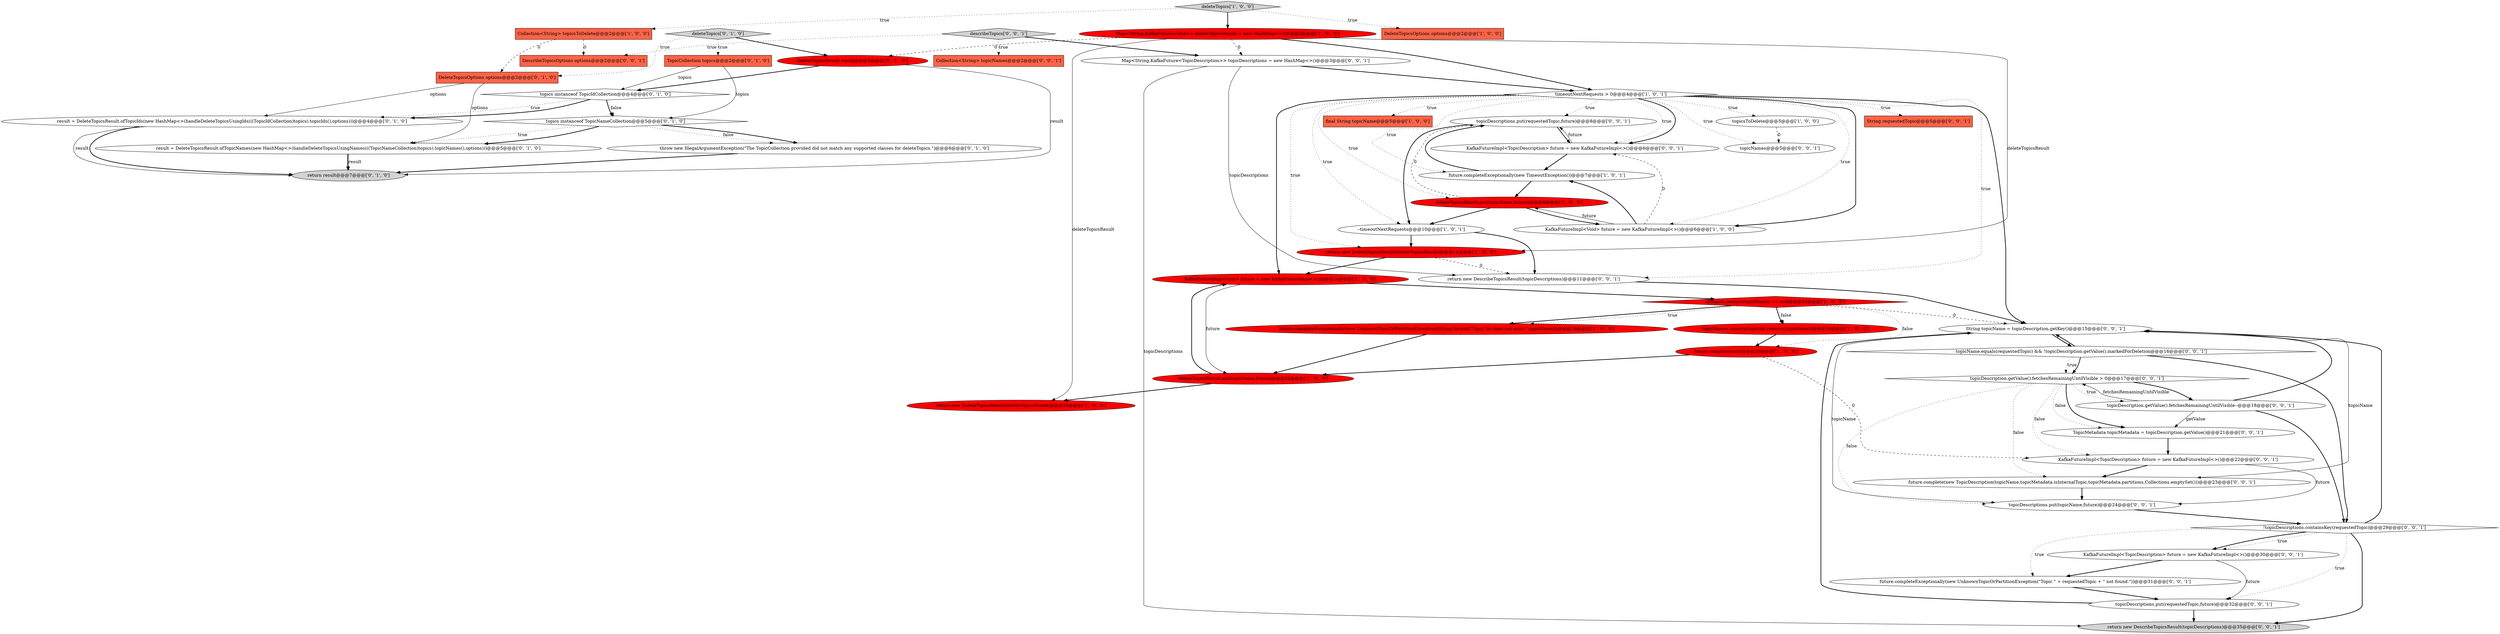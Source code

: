 digraph {
19 [style = filled, label = "return result@@@7@@@['0', '1', '0']", fillcolor = lightgray, shape = ellipse image = "AAA0AAABBB2BBB"];
42 [style = filled, label = "KafkaFutureImpl<TopicDescription> future = new KafkaFutureImpl<>()@@@22@@@['0', '0', '1']", fillcolor = white, shape = ellipse image = "AAA0AAABBB3BBB"];
31 [style = filled, label = "String requestedTopic@@@5@@@['0', '0', '1']", fillcolor = tomato, shape = box image = "AAA0AAABBB3BBB"];
4 [style = filled, label = "allTopics.remove(topicName) == null@@@15@@@['1', '0', '0']", fillcolor = red, shape = diamond image = "AAA1AAABBB1BBB"];
37 [style = filled, label = "topicName.equals(requestedTopic) && !topicDescription.getValue().markedForDeletion@@@16@@@['0', '0', '1']", fillcolor = white, shape = diamond image = "AAA0AAABBB3BBB"];
28 [style = filled, label = "DeleteTopicsResult result@@@3@@@['0', '1', '0']", fillcolor = red, shape = ellipse image = "AAA1AAABBB2BBB"];
39 [style = filled, label = "!topicDescriptions.containsKey(requestedTopic)@@@29@@@['0', '0', '1']", fillcolor = white, shape = diamond image = "AAA0AAABBB3BBB"];
45 [style = filled, label = "future.complete(new TopicDescription(topicName,topicMetadata.isInternalTopic,topicMetadata.partitions,Collections.emptySet()))@@@23@@@['0', '0', '1']", fillcolor = white, shape = ellipse image = "AAA0AAABBB3BBB"];
25 [style = filled, label = "DeleteTopicsOptions options@@@2@@@['0', '1', '0']", fillcolor = tomato, shape = box image = "AAA1AAABBB2BBB"];
26 [style = filled, label = "result = DeleteTopicsResult.ofTopicNames(new HashMap<>(handleDeleteTopicsUsingNames(((TopicNameCollection)topics).topicNames(),options)))@@@5@@@['0', '1', '0']", fillcolor = white, shape = ellipse image = "AAA0AAABBB2BBB"];
44 [style = filled, label = "DescribeTopicsOptions options@@@2@@@['0', '0', '1']", fillcolor = tomato, shape = box image = "AAA0AAABBB3BBB"];
20 [style = filled, label = "deleteTopics['0', '1', '0']", fillcolor = lightgray, shape = diamond image = "AAA0AAABBB2BBB"];
48 [style = filled, label = "KafkaFutureImpl<TopicDescription> future = new KafkaFutureImpl<>()@@@30@@@['0', '0', '1']", fillcolor = white, shape = ellipse image = "AAA0AAABBB3BBB"];
24 [style = filled, label = "result = DeleteTopicsResult.ofTopicIds(new HashMap<>(handleDeleteTopicsUsingIds(((TopicIdCollection)topics).topicIds(),options)))@@@4@@@['0', '1', '0']", fillcolor = white, shape = ellipse image = "AAA0AAABBB2BBB"];
46 [style = filled, label = "topicDescription.getValue().fetchesRemainingUntilVisible > 0@@@17@@@['0', '0', '1']", fillcolor = white, shape = diamond image = "AAA0AAABBB3BBB"];
49 [style = filled, label = "topicNames@@@5@@@['0', '0', '1']", fillcolor = white, shape = ellipse image = "AAA0AAABBB3BBB"];
0 [style = filled, label = "DeleteTopicsOptions options@@@2@@@['1', '0', '0']", fillcolor = tomato, shape = box image = "AAA0AAABBB1BBB"];
36 [style = filled, label = "topicDescriptions.put(requestedTopic,future)@@@8@@@['0', '0', '1']", fillcolor = white, shape = ellipse image = "AAA0AAABBB3BBB"];
33 [style = filled, label = "return new DescribeTopicsResult(topicDescriptions)@@@11@@@['0', '0', '1']", fillcolor = white, shape = ellipse image = "AAA0AAABBB3BBB"];
43 [style = filled, label = "topicDescriptions.put(topicName,future)@@@24@@@['0', '0', '1']", fillcolor = white, shape = ellipse image = "AAA0AAABBB3BBB"];
41 [style = filled, label = "future.completeExceptionally(new UnknownTopicOrPartitionException(\"Topic \" + requestedTopic + \" not found.\"))@@@31@@@['0', '0', '1']", fillcolor = white, shape = ellipse image = "AAA0AAABBB3BBB"];
16 [style = filled, label = "Collection<String> topicsToDelete@@@2@@@['1', '0', '0']", fillcolor = tomato, shape = box image = "AAA1AAABBB1BBB"];
34 [style = filled, label = "describeTopics['0', '0', '1']", fillcolor = lightgray, shape = diamond image = "AAA0AAABBB3BBB"];
6 [style = filled, label = "timeoutNextRequests > 0@@@4@@@['1', '0', '1']", fillcolor = white, shape = diamond image = "AAA0AAABBB1BBB"];
2 [style = filled, label = "final String topicName@@@5@@@['1', '0', '0']", fillcolor = tomato, shape = box image = "AAA0AAABBB1BBB"];
3 [style = filled, label = "future.completeExceptionally(new TimeoutException())@@@7@@@['1', '0', '1']", fillcolor = white, shape = ellipse image = "AAA0AAABBB1BBB"];
21 [style = filled, label = "TopicCollection topics@@@2@@@['0', '1', '0']", fillcolor = tomato, shape = box image = "AAA0AAABBB2BBB"];
30 [style = filled, label = "KafkaFutureImpl<TopicDescription> future = new KafkaFutureImpl<>()@@@6@@@['0', '0', '1']", fillcolor = white, shape = ellipse image = "AAA0AAABBB3BBB"];
17 [style = filled, label = "return new DeleteTopicsResult(deleteTopicsResult)@@@24@@@['1', '0', '0']", fillcolor = red, shape = ellipse image = "AAA1AAABBB1BBB"];
10 [style = filled, label = "future.completeExceptionally(new UnknownTopicOrPartitionException(String.format(\"Topic %s does not exist.\",topicName)))@@@16@@@['1', '0', '0']", fillcolor = red, shape = ellipse image = "AAA1AAABBB1BBB"];
7 [style = filled, label = "deleteTopicsResult.put(topicName,future)@@@8@@@['1', '0', '0']", fillcolor = red, shape = ellipse image = "AAA1AAABBB1BBB"];
9 [style = filled, label = "KafkaFutureImpl<Void> future = new KafkaFutureImpl<>()@@@14@@@['1', '0', '0']", fillcolor = red, shape = ellipse image = "AAA1AAABBB1BBB"];
15 [style = filled, label = "deleteTopics['1', '0', '0']", fillcolor = lightgray, shape = diamond image = "AAA0AAABBB1BBB"];
40 [style = filled, label = "Map<String,KafkaFuture<TopicDescription>> topicDescriptions = new HashMap<>()@@@3@@@['0', '0', '1']", fillcolor = white, shape = ellipse image = "AAA0AAABBB3BBB"];
27 [style = filled, label = "throw new IllegalArgumentException(\"The TopicCollection provided did not match any supported classes for deleteTopics.\")@@@6@@@['0', '1', '0']", fillcolor = white, shape = ellipse image = "AAA0AAABBB2BBB"];
38 [style = filled, label = "topicDescription.getValue().fetchesRemainingUntilVisible--@@@18@@@['0', '0', '1']", fillcolor = white, shape = ellipse image = "AAA0AAABBB3BBB"];
1 [style = filled, label = "return new DeleteTopicsResult(deleteTopicsResult)@@@11@@@['1', '0', '0']", fillcolor = red, shape = ellipse image = "AAA1AAABBB1BBB"];
8 [style = filled, label = "future.complete(null)@@@20@@@['1', '0', '0']", fillcolor = red, shape = ellipse image = "AAA1AAABBB1BBB"];
5 [style = filled, label = "--timeoutNextRequests@@@10@@@['1', '0', '1']", fillcolor = white, shape = ellipse image = "AAA0AAABBB1BBB"];
29 [style = filled, label = "Collection<String> topicNames@@@2@@@['0', '0', '1']", fillcolor = tomato, shape = box image = "AAA0AAABBB3BBB"];
11 [style = filled, label = "topicsToDelete@@@5@@@['1', '0', '0']", fillcolor = white, shape = ellipse image = "AAA0AAABBB1BBB"];
18 [style = filled, label = "topicNames.remove(topicIds.remove(topicName))@@@19@@@['1', '0', '0']", fillcolor = red, shape = ellipse image = "AAA1AAABBB1BBB"];
13 [style = filled, label = "Map<String,KafkaFuture<Void>> deleteTopicsResult = new HashMap<>()@@@3@@@['1', '0', '0']", fillcolor = red, shape = ellipse image = "AAA1AAABBB1BBB"];
23 [style = filled, label = "topics instanceof TopicIdCollection@@@4@@@['0', '1', '0']", fillcolor = white, shape = diamond image = "AAA0AAABBB2BBB"];
32 [style = filled, label = "TopicMetadata topicMetadata = topicDescription.getValue()@@@21@@@['0', '0', '1']", fillcolor = white, shape = ellipse image = "AAA0AAABBB3BBB"];
35 [style = filled, label = "topicDescriptions.put(requestedTopic,future)@@@32@@@['0', '0', '1']", fillcolor = white, shape = ellipse image = "AAA0AAABBB3BBB"];
50 [style = filled, label = "return new DescribeTopicsResult(topicDescriptions)@@@35@@@['0', '0', '1']", fillcolor = lightgray, shape = ellipse image = "AAA0AAABBB3BBB"];
14 [style = filled, label = "KafkaFutureImpl<Void> future = new KafkaFutureImpl<>()@@@6@@@['1', '0', '0']", fillcolor = white, shape = ellipse image = "AAA0AAABBB1BBB"];
22 [style = filled, label = "topics instanceof TopicNameCollection@@@5@@@['0', '1', '0']", fillcolor = white, shape = diamond image = "AAA0AAABBB2BBB"];
47 [style = filled, label = "String topicName = topicDescription.getKey()@@@15@@@['0', '0', '1']", fillcolor = white, shape = ellipse image = "AAA0AAABBB3BBB"];
12 [style = filled, label = "deleteTopicsResult.put(topicName,future)@@@22@@@['1', '0', '0']", fillcolor = red, shape = ellipse image = "AAA1AAABBB1BBB"];
14->3 [style = bold, label=""];
14->7 [style = solid, label="future"];
40->6 [style = bold, label=""];
6->31 [style = dotted, label="true"];
42->45 [style = bold, label=""];
6->1 [style = dotted, label="true"];
34->29 [style = dotted, label="true"];
38->32 [style = solid, label="getValue"];
47->37 [style = bold, label=""];
47->45 [style = solid, label="topicName"];
12->9 [style = bold, label=""];
38->39 [style = bold, label=""];
7->14 [style = bold, label=""];
40->50 [style = solid, label="topicDescriptions"];
46->45 [style = dotted, label="false"];
3->36 [style = bold, label=""];
23->22 [style = bold, label=""];
45->43 [style = bold, label=""];
35->50 [style = bold, label=""];
10->12 [style = bold, label=""];
42->43 [style = solid, label="future"];
27->19 [style = bold, label=""];
39->47 [style = bold, label=""];
6->11 [style = dotted, label="true"];
6->3 [style = dotted, label="true"];
13->17 [style = solid, label="deleteTopicsResult"];
25->24 [style = solid, label="options"];
39->50 [style = bold, label=""];
39->35 [style = dotted, label="true"];
46->38 [style = bold, label=""];
15->13 [style = bold, label=""];
24->19 [style = bold, label=""];
48->41 [style = bold, label=""];
5->33 [style = bold, label=""];
16->25 [style = dashed, label="0"];
4->18 [style = dotted, label="false"];
22->27 [style = dotted, label="false"];
4->18 [style = bold, label=""];
13->40 [style = dashed, label="0"];
26->19 [style = solid, label="result"];
15->16 [style = dotted, label="true"];
37->46 [style = dotted, label="true"];
11->49 [style = dashed, label="0"];
8->42 [style = dashed, label="0"];
13->28 [style = dashed, label="0"];
5->1 [style = bold, label=""];
36->30 [style = bold, label=""];
6->14 [style = dotted, label="true"];
7->5 [style = bold, label=""];
37->46 [style = bold, label=""];
33->47 [style = bold, label=""];
3->7 [style = bold, label=""];
9->12 [style = solid, label="future"];
6->49 [style = dotted, label="true"];
6->7 [style = dotted, label="true"];
38->47 [style = bold, label=""];
6->33 [style = dotted, label="true"];
32->42 [style = bold, label=""];
6->47 [style = bold, label=""];
23->24 [style = dotted, label="true"];
21->23 [style = solid, label="topics"];
37->47 [style = bold, label=""];
1->33 [style = dashed, label="0"];
4->10 [style = bold, label=""];
22->26 [style = bold, label=""];
20->25 [style = dotted, label="true"];
34->40 [style = bold, label=""];
23->22 [style = dotted, label="false"];
4->10 [style = dotted, label="true"];
25->26 [style = solid, label="options"];
12->17 [style = bold, label=""];
16->44 [style = dashed, label="0"];
26->19 [style = bold, label=""];
15->0 [style = dotted, label="true"];
1->9 [style = bold, label=""];
6->2 [style = dotted, label="true"];
30->3 [style = bold, label=""];
22->26 [style = dotted, label="true"];
40->33 [style = solid, label="topicDescriptions"];
28->23 [style = bold, label=""];
39->48 [style = dotted, label="true"];
36->5 [style = bold, label=""];
18->8 [style = bold, label=""];
13->6 [style = bold, label=""];
46->38 [style = dotted, label="true"];
46->32 [style = bold, label=""];
43->39 [style = bold, label=""];
37->39 [style = bold, label=""];
8->12 [style = bold, label=""];
41->35 [style = bold, label=""];
6->30 [style = dotted, label="true"];
39->48 [style = bold, label=""];
46->42 [style = dotted, label="false"];
34->44 [style = dotted, label="true"];
6->36 [style = dotted, label="true"];
9->4 [style = bold, label=""];
20->28 [style = bold, label=""];
24->19 [style = solid, label="result"];
4->47 [style = dashed, label="0"];
20->21 [style = dotted, label="true"];
28->19 [style = solid, label="result"];
46->43 [style = dotted, label="false"];
4->8 [style = dotted, label="false"];
6->14 [style = bold, label=""];
47->43 [style = solid, label="topicName"];
23->24 [style = bold, label=""];
22->27 [style = bold, label=""];
39->41 [style = dotted, label="true"];
14->30 [style = dashed, label="0"];
35->47 [style = bold, label=""];
30->36 [style = solid, label="future"];
48->35 [style = solid, label="future"];
46->32 [style = dotted, label="false"];
6->9 [style = bold, label=""];
38->46 [style = solid, label="fetchesRemainingUntilVisible"];
13->1 [style = solid, label="deleteTopicsResult"];
7->36 [style = dashed, label="0"];
6->5 [style = dotted, label="true"];
21->22 [style = solid, label="topics"];
6->30 [style = bold, label=""];
}
